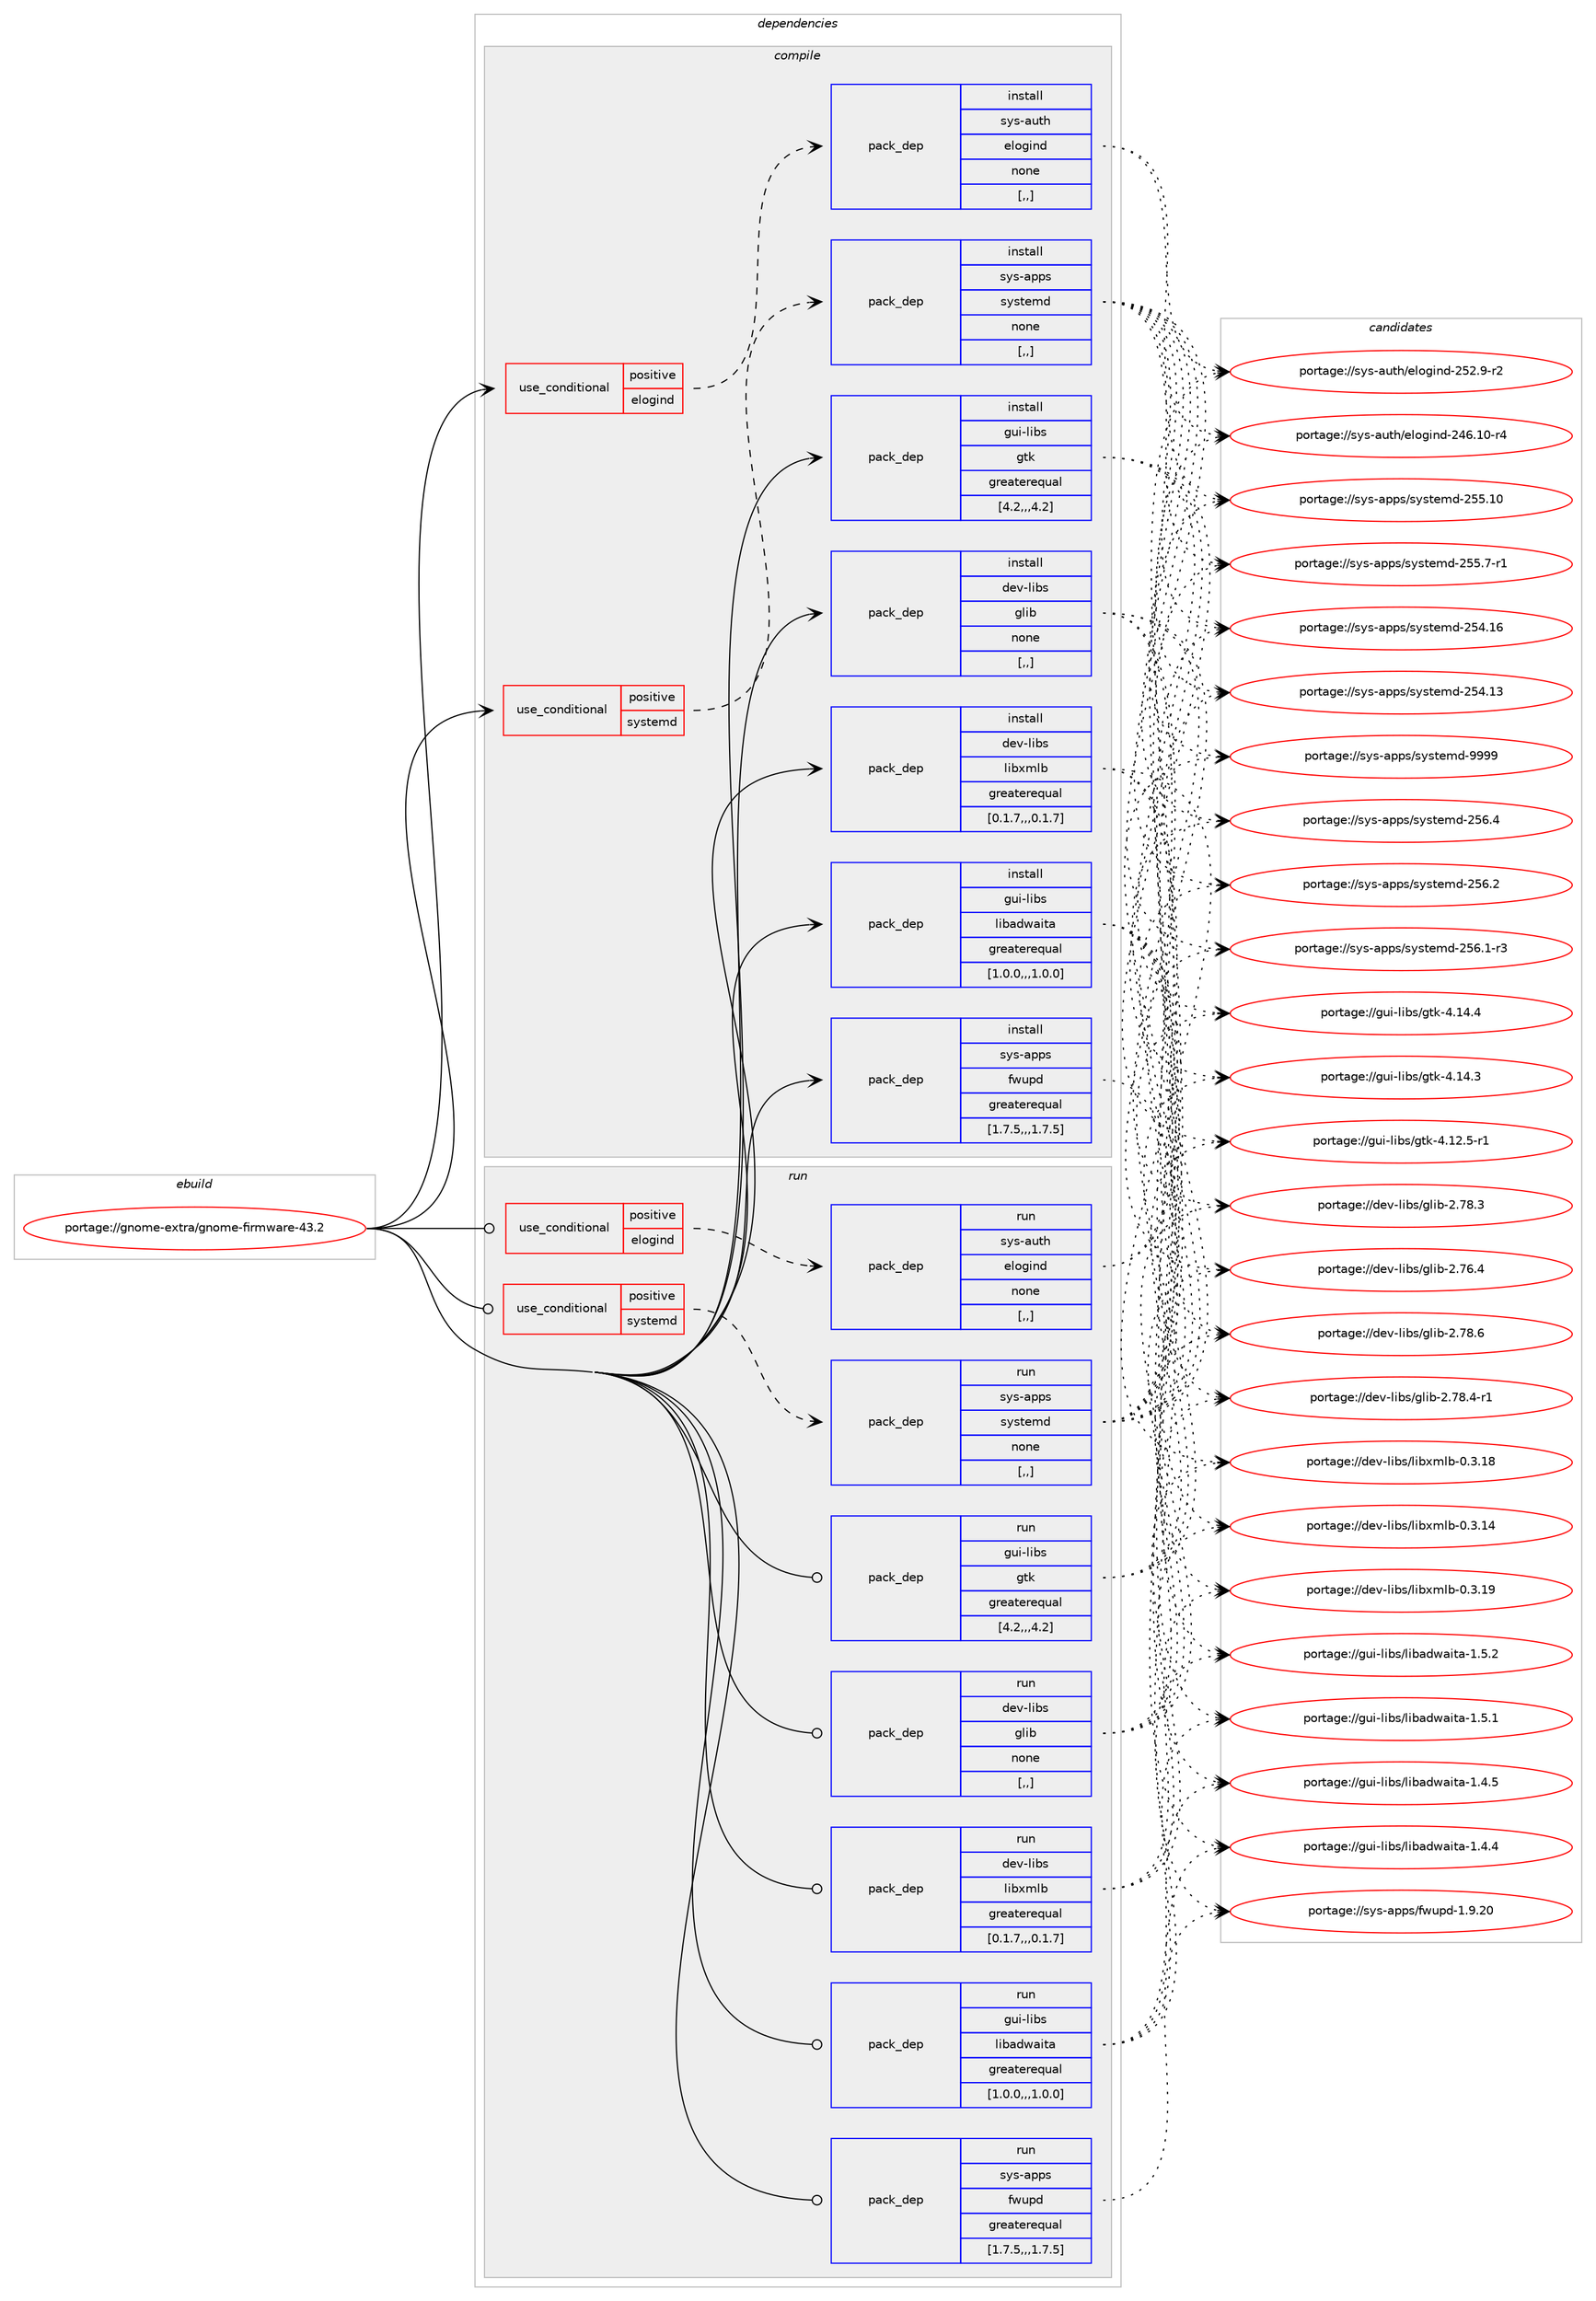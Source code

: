 digraph prolog {

# *************
# Graph options
# *************

newrank=true;
concentrate=true;
compound=true;
graph [rankdir=LR,fontname=Helvetica,fontsize=10,ranksep=1.5];#, ranksep=2.5, nodesep=0.2];
edge  [arrowhead=vee];
node  [fontname=Helvetica,fontsize=10];

# **********
# The ebuild
# **********

subgraph cluster_leftcol {
color=gray;
label=<<i>ebuild</i>>;
id [label="portage://gnome-extra/gnome-firmware-43.2", color=red, width=4, href="../gnome-extra/gnome-firmware-43.2.svg"];
}

# ****************
# The dependencies
# ****************

subgraph cluster_midcol {
color=gray;
label=<<i>dependencies</i>>;
subgraph cluster_compile {
fillcolor="#eeeeee";
style=filled;
label=<<i>compile</i>>;
subgraph cond65742 {
dependency240039 [label=<<TABLE BORDER="0" CELLBORDER="1" CELLSPACING="0" CELLPADDING="4"><TR><TD ROWSPAN="3" CELLPADDING="10">use_conditional</TD></TR><TR><TD>positive</TD></TR><TR><TD>elogind</TD></TR></TABLE>>, shape=none, color=red];
subgraph pack172761 {
dependency240040 [label=<<TABLE BORDER="0" CELLBORDER="1" CELLSPACING="0" CELLPADDING="4" WIDTH="220"><TR><TD ROWSPAN="6" CELLPADDING="30">pack_dep</TD></TR><TR><TD WIDTH="110">install</TD></TR><TR><TD>sys-auth</TD></TR><TR><TD>elogind</TD></TR><TR><TD>none</TD></TR><TR><TD>[,,]</TD></TR></TABLE>>, shape=none, color=blue];
}
dependency240039:e -> dependency240040:w [weight=20,style="dashed",arrowhead="vee"];
}
id:e -> dependency240039:w [weight=20,style="solid",arrowhead="vee"];
subgraph cond65743 {
dependency240041 [label=<<TABLE BORDER="0" CELLBORDER="1" CELLSPACING="0" CELLPADDING="4"><TR><TD ROWSPAN="3" CELLPADDING="10">use_conditional</TD></TR><TR><TD>positive</TD></TR><TR><TD>systemd</TD></TR></TABLE>>, shape=none, color=red];
subgraph pack172762 {
dependency240042 [label=<<TABLE BORDER="0" CELLBORDER="1" CELLSPACING="0" CELLPADDING="4" WIDTH="220"><TR><TD ROWSPAN="6" CELLPADDING="30">pack_dep</TD></TR><TR><TD WIDTH="110">install</TD></TR><TR><TD>sys-apps</TD></TR><TR><TD>systemd</TD></TR><TR><TD>none</TD></TR><TR><TD>[,,]</TD></TR></TABLE>>, shape=none, color=blue];
}
dependency240041:e -> dependency240042:w [weight=20,style="dashed",arrowhead="vee"];
}
id:e -> dependency240041:w [weight=20,style="solid",arrowhead="vee"];
subgraph pack172763 {
dependency240043 [label=<<TABLE BORDER="0" CELLBORDER="1" CELLSPACING="0" CELLPADDING="4" WIDTH="220"><TR><TD ROWSPAN="6" CELLPADDING="30">pack_dep</TD></TR><TR><TD WIDTH="110">install</TD></TR><TR><TD>dev-libs</TD></TR><TR><TD>glib</TD></TR><TR><TD>none</TD></TR><TR><TD>[,,]</TD></TR></TABLE>>, shape=none, color=blue];
}
id:e -> dependency240043:w [weight=20,style="solid",arrowhead="vee"];
subgraph pack172764 {
dependency240044 [label=<<TABLE BORDER="0" CELLBORDER="1" CELLSPACING="0" CELLPADDING="4" WIDTH="220"><TR><TD ROWSPAN="6" CELLPADDING="30">pack_dep</TD></TR><TR><TD WIDTH="110">install</TD></TR><TR><TD>dev-libs</TD></TR><TR><TD>libxmlb</TD></TR><TR><TD>greaterequal</TD></TR><TR><TD>[0.1.7,,,0.1.7]</TD></TR></TABLE>>, shape=none, color=blue];
}
id:e -> dependency240044:w [weight=20,style="solid",arrowhead="vee"];
subgraph pack172765 {
dependency240045 [label=<<TABLE BORDER="0" CELLBORDER="1" CELLSPACING="0" CELLPADDING="4" WIDTH="220"><TR><TD ROWSPAN="6" CELLPADDING="30">pack_dep</TD></TR><TR><TD WIDTH="110">install</TD></TR><TR><TD>gui-libs</TD></TR><TR><TD>gtk</TD></TR><TR><TD>greaterequal</TD></TR><TR><TD>[4.2,,,4.2]</TD></TR></TABLE>>, shape=none, color=blue];
}
id:e -> dependency240045:w [weight=20,style="solid",arrowhead="vee"];
subgraph pack172766 {
dependency240046 [label=<<TABLE BORDER="0" CELLBORDER="1" CELLSPACING="0" CELLPADDING="4" WIDTH="220"><TR><TD ROWSPAN="6" CELLPADDING="30">pack_dep</TD></TR><TR><TD WIDTH="110">install</TD></TR><TR><TD>gui-libs</TD></TR><TR><TD>libadwaita</TD></TR><TR><TD>greaterequal</TD></TR><TR><TD>[1.0.0,,,1.0.0]</TD></TR></TABLE>>, shape=none, color=blue];
}
id:e -> dependency240046:w [weight=20,style="solid",arrowhead="vee"];
subgraph pack172767 {
dependency240047 [label=<<TABLE BORDER="0" CELLBORDER="1" CELLSPACING="0" CELLPADDING="4" WIDTH="220"><TR><TD ROWSPAN="6" CELLPADDING="30">pack_dep</TD></TR><TR><TD WIDTH="110">install</TD></TR><TR><TD>sys-apps</TD></TR><TR><TD>fwupd</TD></TR><TR><TD>greaterequal</TD></TR><TR><TD>[1.7.5,,,1.7.5]</TD></TR></TABLE>>, shape=none, color=blue];
}
id:e -> dependency240047:w [weight=20,style="solid",arrowhead="vee"];
}
subgraph cluster_compileandrun {
fillcolor="#eeeeee";
style=filled;
label=<<i>compile and run</i>>;
}
subgraph cluster_run {
fillcolor="#eeeeee";
style=filled;
label=<<i>run</i>>;
subgraph cond65744 {
dependency240048 [label=<<TABLE BORDER="0" CELLBORDER="1" CELLSPACING="0" CELLPADDING="4"><TR><TD ROWSPAN="3" CELLPADDING="10">use_conditional</TD></TR><TR><TD>positive</TD></TR><TR><TD>elogind</TD></TR></TABLE>>, shape=none, color=red];
subgraph pack172768 {
dependency240049 [label=<<TABLE BORDER="0" CELLBORDER="1" CELLSPACING="0" CELLPADDING="4" WIDTH="220"><TR><TD ROWSPAN="6" CELLPADDING="30">pack_dep</TD></TR><TR><TD WIDTH="110">run</TD></TR><TR><TD>sys-auth</TD></TR><TR><TD>elogind</TD></TR><TR><TD>none</TD></TR><TR><TD>[,,]</TD></TR></TABLE>>, shape=none, color=blue];
}
dependency240048:e -> dependency240049:w [weight=20,style="dashed",arrowhead="vee"];
}
id:e -> dependency240048:w [weight=20,style="solid",arrowhead="odot"];
subgraph cond65745 {
dependency240050 [label=<<TABLE BORDER="0" CELLBORDER="1" CELLSPACING="0" CELLPADDING="4"><TR><TD ROWSPAN="3" CELLPADDING="10">use_conditional</TD></TR><TR><TD>positive</TD></TR><TR><TD>systemd</TD></TR></TABLE>>, shape=none, color=red];
subgraph pack172769 {
dependency240051 [label=<<TABLE BORDER="0" CELLBORDER="1" CELLSPACING="0" CELLPADDING="4" WIDTH="220"><TR><TD ROWSPAN="6" CELLPADDING="30">pack_dep</TD></TR><TR><TD WIDTH="110">run</TD></TR><TR><TD>sys-apps</TD></TR><TR><TD>systemd</TD></TR><TR><TD>none</TD></TR><TR><TD>[,,]</TD></TR></TABLE>>, shape=none, color=blue];
}
dependency240050:e -> dependency240051:w [weight=20,style="dashed",arrowhead="vee"];
}
id:e -> dependency240050:w [weight=20,style="solid",arrowhead="odot"];
subgraph pack172770 {
dependency240052 [label=<<TABLE BORDER="0" CELLBORDER="1" CELLSPACING="0" CELLPADDING="4" WIDTH="220"><TR><TD ROWSPAN="6" CELLPADDING="30">pack_dep</TD></TR><TR><TD WIDTH="110">run</TD></TR><TR><TD>dev-libs</TD></TR><TR><TD>glib</TD></TR><TR><TD>none</TD></TR><TR><TD>[,,]</TD></TR></TABLE>>, shape=none, color=blue];
}
id:e -> dependency240052:w [weight=20,style="solid",arrowhead="odot"];
subgraph pack172771 {
dependency240053 [label=<<TABLE BORDER="0" CELLBORDER="1" CELLSPACING="0" CELLPADDING="4" WIDTH="220"><TR><TD ROWSPAN="6" CELLPADDING="30">pack_dep</TD></TR><TR><TD WIDTH="110">run</TD></TR><TR><TD>dev-libs</TD></TR><TR><TD>libxmlb</TD></TR><TR><TD>greaterequal</TD></TR><TR><TD>[0.1.7,,,0.1.7]</TD></TR></TABLE>>, shape=none, color=blue];
}
id:e -> dependency240053:w [weight=20,style="solid",arrowhead="odot"];
subgraph pack172772 {
dependency240054 [label=<<TABLE BORDER="0" CELLBORDER="1" CELLSPACING="0" CELLPADDING="4" WIDTH="220"><TR><TD ROWSPAN="6" CELLPADDING="30">pack_dep</TD></TR><TR><TD WIDTH="110">run</TD></TR><TR><TD>gui-libs</TD></TR><TR><TD>gtk</TD></TR><TR><TD>greaterequal</TD></TR><TR><TD>[4.2,,,4.2]</TD></TR></TABLE>>, shape=none, color=blue];
}
id:e -> dependency240054:w [weight=20,style="solid",arrowhead="odot"];
subgraph pack172773 {
dependency240055 [label=<<TABLE BORDER="0" CELLBORDER="1" CELLSPACING="0" CELLPADDING="4" WIDTH="220"><TR><TD ROWSPAN="6" CELLPADDING="30">pack_dep</TD></TR><TR><TD WIDTH="110">run</TD></TR><TR><TD>gui-libs</TD></TR><TR><TD>libadwaita</TD></TR><TR><TD>greaterequal</TD></TR><TR><TD>[1.0.0,,,1.0.0]</TD></TR></TABLE>>, shape=none, color=blue];
}
id:e -> dependency240055:w [weight=20,style="solid",arrowhead="odot"];
subgraph pack172774 {
dependency240056 [label=<<TABLE BORDER="0" CELLBORDER="1" CELLSPACING="0" CELLPADDING="4" WIDTH="220"><TR><TD ROWSPAN="6" CELLPADDING="30">pack_dep</TD></TR><TR><TD WIDTH="110">run</TD></TR><TR><TD>sys-apps</TD></TR><TR><TD>fwupd</TD></TR><TR><TD>greaterequal</TD></TR><TR><TD>[1.7.5,,,1.7.5]</TD></TR></TABLE>>, shape=none, color=blue];
}
id:e -> dependency240056:w [weight=20,style="solid",arrowhead="odot"];
}
}

# **************
# The candidates
# **************

subgraph cluster_choices {
rank=same;
color=gray;
label=<<i>candidates</i>>;

subgraph choice172761 {
color=black;
nodesep=1;
choice1151211154597117116104471011081111031051101004550535046574511450 [label="portage://sys-auth/elogind-252.9-r2", color=red, width=4,href="../sys-auth/elogind-252.9-r2.svg"];
choice115121115459711711610447101108111103105110100455052544649484511452 [label="portage://sys-auth/elogind-246.10-r4", color=red, width=4,href="../sys-auth/elogind-246.10-r4.svg"];
dependency240040:e -> choice1151211154597117116104471011081111031051101004550535046574511450:w [style=dotted,weight="100"];
dependency240040:e -> choice115121115459711711610447101108111103105110100455052544649484511452:w [style=dotted,weight="100"];
}
subgraph choice172762 {
color=black;
nodesep=1;
choice1151211154597112112115471151211151161011091004557575757 [label="portage://sys-apps/systemd-9999", color=red, width=4,href="../sys-apps/systemd-9999.svg"];
choice115121115459711211211547115121115116101109100455053544652 [label="portage://sys-apps/systemd-256.4", color=red, width=4,href="../sys-apps/systemd-256.4.svg"];
choice115121115459711211211547115121115116101109100455053544650 [label="portage://sys-apps/systemd-256.2", color=red, width=4,href="../sys-apps/systemd-256.2.svg"];
choice1151211154597112112115471151211151161011091004550535446494511451 [label="portage://sys-apps/systemd-256.1-r3", color=red, width=4,href="../sys-apps/systemd-256.1-r3.svg"];
choice11512111545971121121154711512111511610110910045505353464948 [label="portage://sys-apps/systemd-255.10", color=red, width=4,href="../sys-apps/systemd-255.10.svg"];
choice1151211154597112112115471151211151161011091004550535346554511449 [label="portage://sys-apps/systemd-255.7-r1", color=red, width=4,href="../sys-apps/systemd-255.7-r1.svg"];
choice11512111545971121121154711512111511610110910045505352464954 [label="portage://sys-apps/systemd-254.16", color=red, width=4,href="../sys-apps/systemd-254.16.svg"];
choice11512111545971121121154711512111511610110910045505352464951 [label="portage://sys-apps/systemd-254.13", color=red, width=4,href="../sys-apps/systemd-254.13.svg"];
dependency240042:e -> choice1151211154597112112115471151211151161011091004557575757:w [style=dotted,weight="100"];
dependency240042:e -> choice115121115459711211211547115121115116101109100455053544652:w [style=dotted,weight="100"];
dependency240042:e -> choice115121115459711211211547115121115116101109100455053544650:w [style=dotted,weight="100"];
dependency240042:e -> choice1151211154597112112115471151211151161011091004550535446494511451:w [style=dotted,weight="100"];
dependency240042:e -> choice11512111545971121121154711512111511610110910045505353464948:w [style=dotted,weight="100"];
dependency240042:e -> choice1151211154597112112115471151211151161011091004550535346554511449:w [style=dotted,weight="100"];
dependency240042:e -> choice11512111545971121121154711512111511610110910045505352464954:w [style=dotted,weight="100"];
dependency240042:e -> choice11512111545971121121154711512111511610110910045505352464951:w [style=dotted,weight="100"];
}
subgraph choice172763 {
color=black;
nodesep=1;
choice1001011184510810598115471031081059845504655564654 [label="portage://dev-libs/glib-2.78.6", color=red, width=4,href="../dev-libs/glib-2.78.6.svg"];
choice10010111845108105981154710310810598455046555646524511449 [label="portage://dev-libs/glib-2.78.4-r1", color=red, width=4,href="../dev-libs/glib-2.78.4-r1.svg"];
choice1001011184510810598115471031081059845504655564651 [label="portage://dev-libs/glib-2.78.3", color=red, width=4,href="../dev-libs/glib-2.78.3.svg"];
choice1001011184510810598115471031081059845504655544652 [label="portage://dev-libs/glib-2.76.4", color=red, width=4,href="../dev-libs/glib-2.76.4.svg"];
dependency240043:e -> choice1001011184510810598115471031081059845504655564654:w [style=dotted,weight="100"];
dependency240043:e -> choice10010111845108105981154710310810598455046555646524511449:w [style=dotted,weight="100"];
dependency240043:e -> choice1001011184510810598115471031081059845504655564651:w [style=dotted,weight="100"];
dependency240043:e -> choice1001011184510810598115471031081059845504655544652:w [style=dotted,weight="100"];
}
subgraph choice172764 {
color=black;
nodesep=1;
choice100101118451081059811547108105981201091089845484651464957 [label="portage://dev-libs/libxmlb-0.3.19", color=red, width=4,href="../dev-libs/libxmlb-0.3.19.svg"];
choice100101118451081059811547108105981201091089845484651464956 [label="portage://dev-libs/libxmlb-0.3.18", color=red, width=4,href="../dev-libs/libxmlb-0.3.18.svg"];
choice100101118451081059811547108105981201091089845484651464952 [label="portage://dev-libs/libxmlb-0.3.14", color=red, width=4,href="../dev-libs/libxmlb-0.3.14.svg"];
dependency240044:e -> choice100101118451081059811547108105981201091089845484651464957:w [style=dotted,weight="100"];
dependency240044:e -> choice100101118451081059811547108105981201091089845484651464956:w [style=dotted,weight="100"];
dependency240044:e -> choice100101118451081059811547108105981201091089845484651464952:w [style=dotted,weight="100"];
}
subgraph choice172765 {
color=black;
nodesep=1;
choice10311710545108105981154710311610745524649524652 [label="portage://gui-libs/gtk-4.14.4", color=red, width=4,href="../gui-libs/gtk-4.14.4.svg"];
choice10311710545108105981154710311610745524649524651 [label="portage://gui-libs/gtk-4.14.3", color=red, width=4,href="../gui-libs/gtk-4.14.3.svg"];
choice103117105451081059811547103116107455246495046534511449 [label="portage://gui-libs/gtk-4.12.5-r1", color=red, width=4,href="../gui-libs/gtk-4.12.5-r1.svg"];
dependency240045:e -> choice10311710545108105981154710311610745524649524652:w [style=dotted,weight="100"];
dependency240045:e -> choice10311710545108105981154710311610745524649524651:w [style=dotted,weight="100"];
dependency240045:e -> choice103117105451081059811547103116107455246495046534511449:w [style=dotted,weight="100"];
}
subgraph choice172766 {
color=black;
nodesep=1;
choice10311710545108105981154710810598971001199710511697454946534650 [label="portage://gui-libs/libadwaita-1.5.2", color=red, width=4,href="../gui-libs/libadwaita-1.5.2.svg"];
choice10311710545108105981154710810598971001199710511697454946534649 [label="portage://gui-libs/libadwaita-1.5.1", color=red, width=4,href="../gui-libs/libadwaita-1.5.1.svg"];
choice10311710545108105981154710810598971001199710511697454946524653 [label="portage://gui-libs/libadwaita-1.4.5", color=red, width=4,href="../gui-libs/libadwaita-1.4.5.svg"];
choice10311710545108105981154710810598971001199710511697454946524652 [label="portage://gui-libs/libadwaita-1.4.4", color=red, width=4,href="../gui-libs/libadwaita-1.4.4.svg"];
dependency240046:e -> choice10311710545108105981154710810598971001199710511697454946534650:w [style=dotted,weight="100"];
dependency240046:e -> choice10311710545108105981154710810598971001199710511697454946534649:w [style=dotted,weight="100"];
dependency240046:e -> choice10311710545108105981154710810598971001199710511697454946524653:w [style=dotted,weight="100"];
dependency240046:e -> choice10311710545108105981154710810598971001199710511697454946524652:w [style=dotted,weight="100"];
}
subgraph choice172767 {
color=black;
nodesep=1;
choice11512111545971121121154710211911711210045494657465048 [label="portage://sys-apps/fwupd-1.9.20", color=red, width=4,href="../sys-apps/fwupd-1.9.20.svg"];
dependency240047:e -> choice11512111545971121121154710211911711210045494657465048:w [style=dotted,weight="100"];
}
subgraph choice172768 {
color=black;
nodesep=1;
choice1151211154597117116104471011081111031051101004550535046574511450 [label="portage://sys-auth/elogind-252.9-r2", color=red, width=4,href="../sys-auth/elogind-252.9-r2.svg"];
choice115121115459711711610447101108111103105110100455052544649484511452 [label="portage://sys-auth/elogind-246.10-r4", color=red, width=4,href="../sys-auth/elogind-246.10-r4.svg"];
dependency240049:e -> choice1151211154597117116104471011081111031051101004550535046574511450:w [style=dotted,weight="100"];
dependency240049:e -> choice115121115459711711610447101108111103105110100455052544649484511452:w [style=dotted,weight="100"];
}
subgraph choice172769 {
color=black;
nodesep=1;
choice1151211154597112112115471151211151161011091004557575757 [label="portage://sys-apps/systemd-9999", color=red, width=4,href="../sys-apps/systemd-9999.svg"];
choice115121115459711211211547115121115116101109100455053544652 [label="portage://sys-apps/systemd-256.4", color=red, width=4,href="../sys-apps/systemd-256.4.svg"];
choice115121115459711211211547115121115116101109100455053544650 [label="portage://sys-apps/systemd-256.2", color=red, width=4,href="../sys-apps/systemd-256.2.svg"];
choice1151211154597112112115471151211151161011091004550535446494511451 [label="portage://sys-apps/systemd-256.1-r3", color=red, width=4,href="../sys-apps/systemd-256.1-r3.svg"];
choice11512111545971121121154711512111511610110910045505353464948 [label="portage://sys-apps/systemd-255.10", color=red, width=4,href="../sys-apps/systemd-255.10.svg"];
choice1151211154597112112115471151211151161011091004550535346554511449 [label="portage://sys-apps/systemd-255.7-r1", color=red, width=4,href="../sys-apps/systemd-255.7-r1.svg"];
choice11512111545971121121154711512111511610110910045505352464954 [label="portage://sys-apps/systemd-254.16", color=red, width=4,href="../sys-apps/systemd-254.16.svg"];
choice11512111545971121121154711512111511610110910045505352464951 [label="portage://sys-apps/systemd-254.13", color=red, width=4,href="../sys-apps/systemd-254.13.svg"];
dependency240051:e -> choice1151211154597112112115471151211151161011091004557575757:w [style=dotted,weight="100"];
dependency240051:e -> choice115121115459711211211547115121115116101109100455053544652:w [style=dotted,weight="100"];
dependency240051:e -> choice115121115459711211211547115121115116101109100455053544650:w [style=dotted,weight="100"];
dependency240051:e -> choice1151211154597112112115471151211151161011091004550535446494511451:w [style=dotted,weight="100"];
dependency240051:e -> choice11512111545971121121154711512111511610110910045505353464948:w [style=dotted,weight="100"];
dependency240051:e -> choice1151211154597112112115471151211151161011091004550535346554511449:w [style=dotted,weight="100"];
dependency240051:e -> choice11512111545971121121154711512111511610110910045505352464954:w [style=dotted,weight="100"];
dependency240051:e -> choice11512111545971121121154711512111511610110910045505352464951:w [style=dotted,weight="100"];
}
subgraph choice172770 {
color=black;
nodesep=1;
choice1001011184510810598115471031081059845504655564654 [label="portage://dev-libs/glib-2.78.6", color=red, width=4,href="../dev-libs/glib-2.78.6.svg"];
choice10010111845108105981154710310810598455046555646524511449 [label="portage://dev-libs/glib-2.78.4-r1", color=red, width=4,href="../dev-libs/glib-2.78.4-r1.svg"];
choice1001011184510810598115471031081059845504655564651 [label="portage://dev-libs/glib-2.78.3", color=red, width=4,href="../dev-libs/glib-2.78.3.svg"];
choice1001011184510810598115471031081059845504655544652 [label="portage://dev-libs/glib-2.76.4", color=red, width=4,href="../dev-libs/glib-2.76.4.svg"];
dependency240052:e -> choice1001011184510810598115471031081059845504655564654:w [style=dotted,weight="100"];
dependency240052:e -> choice10010111845108105981154710310810598455046555646524511449:w [style=dotted,weight="100"];
dependency240052:e -> choice1001011184510810598115471031081059845504655564651:w [style=dotted,weight="100"];
dependency240052:e -> choice1001011184510810598115471031081059845504655544652:w [style=dotted,weight="100"];
}
subgraph choice172771 {
color=black;
nodesep=1;
choice100101118451081059811547108105981201091089845484651464957 [label="portage://dev-libs/libxmlb-0.3.19", color=red, width=4,href="../dev-libs/libxmlb-0.3.19.svg"];
choice100101118451081059811547108105981201091089845484651464956 [label="portage://dev-libs/libxmlb-0.3.18", color=red, width=4,href="../dev-libs/libxmlb-0.3.18.svg"];
choice100101118451081059811547108105981201091089845484651464952 [label="portage://dev-libs/libxmlb-0.3.14", color=red, width=4,href="../dev-libs/libxmlb-0.3.14.svg"];
dependency240053:e -> choice100101118451081059811547108105981201091089845484651464957:w [style=dotted,weight="100"];
dependency240053:e -> choice100101118451081059811547108105981201091089845484651464956:w [style=dotted,weight="100"];
dependency240053:e -> choice100101118451081059811547108105981201091089845484651464952:w [style=dotted,weight="100"];
}
subgraph choice172772 {
color=black;
nodesep=1;
choice10311710545108105981154710311610745524649524652 [label="portage://gui-libs/gtk-4.14.4", color=red, width=4,href="../gui-libs/gtk-4.14.4.svg"];
choice10311710545108105981154710311610745524649524651 [label="portage://gui-libs/gtk-4.14.3", color=red, width=4,href="../gui-libs/gtk-4.14.3.svg"];
choice103117105451081059811547103116107455246495046534511449 [label="portage://gui-libs/gtk-4.12.5-r1", color=red, width=4,href="../gui-libs/gtk-4.12.5-r1.svg"];
dependency240054:e -> choice10311710545108105981154710311610745524649524652:w [style=dotted,weight="100"];
dependency240054:e -> choice10311710545108105981154710311610745524649524651:w [style=dotted,weight="100"];
dependency240054:e -> choice103117105451081059811547103116107455246495046534511449:w [style=dotted,weight="100"];
}
subgraph choice172773 {
color=black;
nodesep=1;
choice10311710545108105981154710810598971001199710511697454946534650 [label="portage://gui-libs/libadwaita-1.5.2", color=red, width=4,href="../gui-libs/libadwaita-1.5.2.svg"];
choice10311710545108105981154710810598971001199710511697454946534649 [label="portage://gui-libs/libadwaita-1.5.1", color=red, width=4,href="../gui-libs/libadwaita-1.5.1.svg"];
choice10311710545108105981154710810598971001199710511697454946524653 [label="portage://gui-libs/libadwaita-1.4.5", color=red, width=4,href="../gui-libs/libadwaita-1.4.5.svg"];
choice10311710545108105981154710810598971001199710511697454946524652 [label="portage://gui-libs/libadwaita-1.4.4", color=red, width=4,href="../gui-libs/libadwaita-1.4.4.svg"];
dependency240055:e -> choice10311710545108105981154710810598971001199710511697454946534650:w [style=dotted,weight="100"];
dependency240055:e -> choice10311710545108105981154710810598971001199710511697454946534649:w [style=dotted,weight="100"];
dependency240055:e -> choice10311710545108105981154710810598971001199710511697454946524653:w [style=dotted,weight="100"];
dependency240055:e -> choice10311710545108105981154710810598971001199710511697454946524652:w [style=dotted,weight="100"];
}
subgraph choice172774 {
color=black;
nodesep=1;
choice11512111545971121121154710211911711210045494657465048 [label="portage://sys-apps/fwupd-1.9.20", color=red, width=4,href="../sys-apps/fwupd-1.9.20.svg"];
dependency240056:e -> choice11512111545971121121154710211911711210045494657465048:w [style=dotted,weight="100"];
}
}

}

